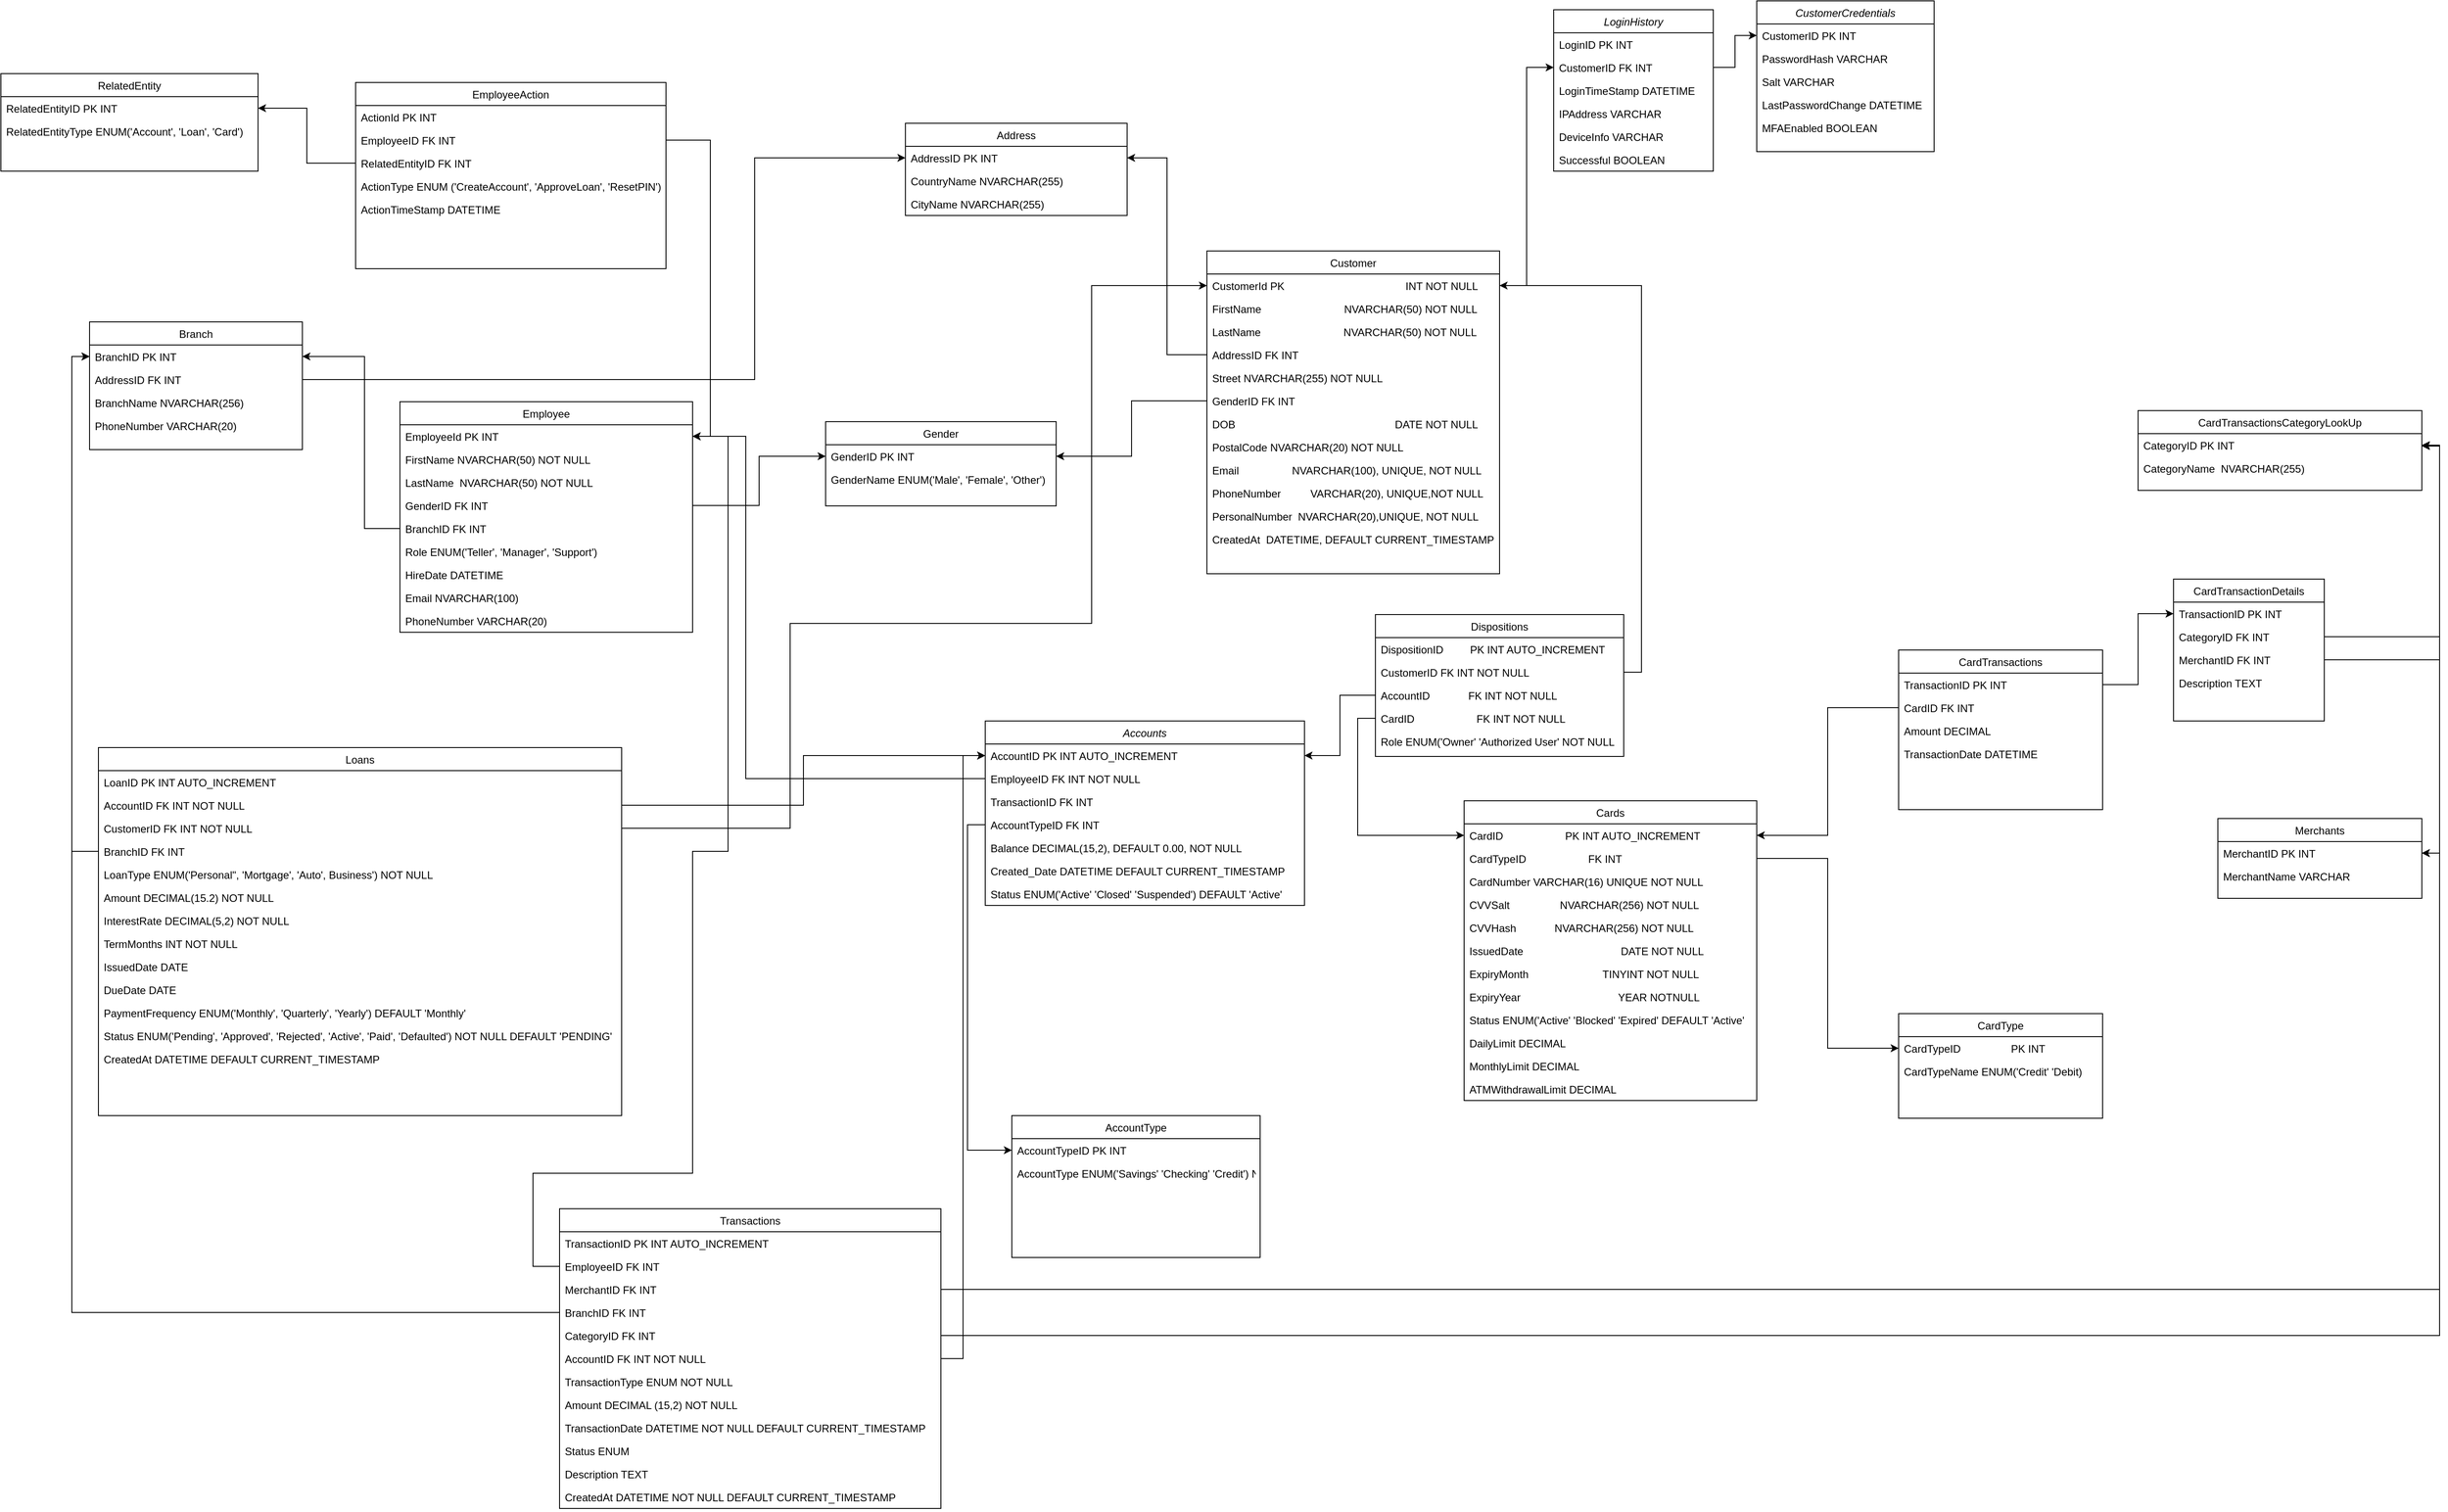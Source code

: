 <mxfile version="26.2.12">
  <diagram id="C5RBs43oDa-KdzZeNtuy" name="Page-1">
    <mxGraphModel dx="3260" dy="2467" grid="1" gridSize="10" guides="1" tooltips="1" connect="1" arrows="1" fold="1" page="1" pageScale="1" pageWidth="827" pageHeight="1169" math="0" shadow="0">
      <root>
        <mxCell id="WIyWlLk6GJQsqaUBKTNV-0" />
        <mxCell id="WIyWlLk6GJQsqaUBKTNV-1" parent="WIyWlLk6GJQsqaUBKTNV-0" />
        <mxCell id="zkfFHV4jXpPFQw0GAbJ--0" value="Accounts" style="swimlane;fontStyle=2;align=center;verticalAlign=top;childLayout=stackLayout;horizontal=1;startSize=26;horizontalStack=0;resizeParent=1;resizeLast=0;collapsible=1;marginBottom=0;rounded=0;shadow=0;strokeWidth=1;" parent="WIyWlLk6GJQsqaUBKTNV-1" vertex="1">
          <mxGeometry x="510" y="90" width="360" height="208" as="geometry">
            <mxRectangle x="230" y="140" width="160" height="26" as="alternateBounds" />
          </mxGeometry>
        </mxCell>
        <mxCell id="zkfFHV4jXpPFQw0GAbJ--1" value="AccountID PK INT AUTO_INCREMENT" style="text;align=left;verticalAlign=top;spacingLeft=4;spacingRight=4;overflow=hidden;rotatable=0;points=[[0,0.5],[1,0.5]];portConstraint=eastwest;" parent="zkfFHV4jXpPFQw0GAbJ--0" vertex="1">
          <mxGeometry y="26" width="360" height="26" as="geometry" />
        </mxCell>
        <mxCell id="zUe7-KobAD5PYVnkhLRR-18" value="EmployeeID FK INT NOT NULL" style="text;align=left;verticalAlign=top;spacingLeft=4;spacingRight=4;overflow=hidden;rotatable=0;points=[[0,0.5],[1,0.5]];portConstraint=eastwest;rounded=0;shadow=0;html=0;" vertex="1" parent="zkfFHV4jXpPFQw0GAbJ--0">
          <mxGeometry y="52" width="360" height="26" as="geometry" />
        </mxCell>
        <mxCell id="zUe7-KobAD5PYVnkhLRR-72" value="TransactionID FK INT" style="text;align=left;verticalAlign=top;spacingLeft=4;spacingRight=4;overflow=hidden;rotatable=0;points=[[0,0.5],[1,0.5]];portConstraint=eastwest;rounded=0;shadow=0;html=0;" vertex="1" parent="zkfFHV4jXpPFQw0GAbJ--0">
          <mxGeometry y="78" width="360" height="26" as="geometry" />
        </mxCell>
        <mxCell id="zkfFHV4jXpPFQw0GAbJ--3" value="AccountTypeID FK INT" style="text;align=left;verticalAlign=top;spacingLeft=4;spacingRight=4;overflow=hidden;rotatable=0;points=[[0,0.5],[1,0.5]];portConstraint=eastwest;rounded=0;shadow=0;html=0;" parent="zkfFHV4jXpPFQw0GAbJ--0" vertex="1">
          <mxGeometry y="104" width="360" height="26" as="geometry" />
        </mxCell>
        <mxCell id="L20FEdoM2WHnFdgIkrMi-24" value="Balance DECIMAL(15,2), DEFAULT 0.00, NOT NULL" style="text;align=left;verticalAlign=top;spacingLeft=4;spacingRight=4;overflow=hidden;rotatable=0;points=[[0,0.5],[1,0.5]];portConstraint=eastwest;rounded=0;shadow=0;html=0;" parent="zkfFHV4jXpPFQw0GAbJ--0" vertex="1">
          <mxGeometry y="130" width="360" height="26" as="geometry" />
        </mxCell>
        <mxCell id="L20FEdoM2WHnFdgIkrMi-25" value="Created_Date DATETIME DEFAULT CURRENT_TIMESTAMP" style="text;align=left;verticalAlign=top;spacingLeft=4;spacingRight=4;overflow=hidden;rotatable=0;points=[[0,0.5],[1,0.5]];portConstraint=eastwest;rounded=0;shadow=0;html=0;" parent="zkfFHV4jXpPFQw0GAbJ--0" vertex="1">
          <mxGeometry y="156" width="360" height="26" as="geometry" />
        </mxCell>
        <mxCell id="L20FEdoM2WHnFdgIkrMi-26" value="Status ENUM(&#39;Active&#39; &#39;Closed&#39; &#39;Suspended&#39;) DEFAULT &#39;Active&#39;" style="text;align=left;verticalAlign=top;spacingLeft=4;spacingRight=4;overflow=hidden;rotatable=0;points=[[0,0.5],[1,0.5]];portConstraint=eastwest;rounded=0;shadow=0;html=0;" parent="zkfFHV4jXpPFQw0GAbJ--0" vertex="1">
          <mxGeometry y="182" width="360" height="26" as="geometry" />
        </mxCell>
        <mxCell id="zkfFHV4jXpPFQw0GAbJ--6" value="Customer" style="swimlane;fontStyle=0;align=center;verticalAlign=top;childLayout=stackLayout;horizontal=1;startSize=26;horizontalStack=0;resizeParent=1;resizeLast=0;collapsible=1;marginBottom=0;rounded=0;shadow=0;strokeWidth=1;" parent="WIyWlLk6GJQsqaUBKTNV-1" vertex="1">
          <mxGeometry x="760" y="-440" width="330" height="364" as="geometry">
            <mxRectangle x="130" y="380" width="160" height="26" as="alternateBounds" />
          </mxGeometry>
        </mxCell>
        <mxCell id="zkfFHV4jXpPFQw0GAbJ--11" value="CustomerId PK                                         INT NOT NULL" style="text;align=left;verticalAlign=top;spacingLeft=4;spacingRight=4;overflow=hidden;rotatable=0;points=[[0,0.5],[1,0.5]];portConstraint=eastwest;" parent="zkfFHV4jXpPFQw0GAbJ--6" vertex="1">
          <mxGeometry y="26" width="330" height="26" as="geometry" />
        </mxCell>
        <mxCell id="L20FEdoM2WHnFdgIkrMi-0" value="FirstName                            NVARCHAR(50) NOT NULL" style="text;align=left;verticalAlign=top;spacingLeft=4;spacingRight=4;overflow=hidden;rotatable=0;points=[[0,0.5],[1,0.5]];portConstraint=eastwest;" parent="zkfFHV4jXpPFQw0GAbJ--6" vertex="1">
          <mxGeometry y="52" width="330" height="26" as="geometry" />
        </mxCell>
        <mxCell id="L20FEdoM2WHnFdgIkrMi-1" value="LastName                            NVARCHAR(50) NOT NULL" style="text;align=left;verticalAlign=top;spacingLeft=4;spacingRight=4;overflow=hidden;rotatable=0;points=[[0,0.5],[1,0.5]];portConstraint=eastwest;" parent="zkfFHV4jXpPFQw0GAbJ--6" vertex="1">
          <mxGeometry y="78" width="330" height="26" as="geometry" />
        </mxCell>
        <mxCell id="L20FEdoM2WHnFdgIkrMi-3" value="AddressID FK INT" style="text;align=left;verticalAlign=top;spacingLeft=4;spacingRight=4;overflow=hidden;rotatable=0;points=[[0,0.5],[1,0.5]];portConstraint=eastwest;" parent="zkfFHV4jXpPFQw0GAbJ--6" vertex="1">
          <mxGeometry y="104" width="330" height="26" as="geometry" />
        </mxCell>
        <mxCell id="zUe7-KobAD5PYVnkhLRR-51" value="Street NVARCHAR(255) NOT NULL" style="text;align=left;verticalAlign=top;spacingLeft=4;spacingRight=4;overflow=hidden;rotatable=0;points=[[0,0.5],[1,0.5]];portConstraint=eastwest;" vertex="1" parent="zkfFHV4jXpPFQw0GAbJ--6">
          <mxGeometry y="130" width="330" height="26" as="geometry" />
        </mxCell>
        <mxCell id="L20FEdoM2WHnFdgIkrMi-2" value="GenderID FK INT" style="text;align=left;verticalAlign=top;spacingLeft=4;spacingRight=4;overflow=hidden;rotatable=0;points=[[0,0.5],[1,0.5]];portConstraint=eastwest;" parent="zkfFHV4jXpPFQw0GAbJ--6" vertex="1">
          <mxGeometry y="156" width="330" height="26" as="geometry" />
        </mxCell>
        <mxCell id="L20FEdoM2WHnFdgIkrMi-10" value="DOB                                                      DATE NOT NULL" style="text;align=left;verticalAlign=top;spacingLeft=4;spacingRight=4;overflow=hidden;rotatable=0;points=[[0,0.5],[1,0.5]];portConstraint=eastwest;" parent="zkfFHV4jXpPFQw0GAbJ--6" vertex="1">
          <mxGeometry y="182" width="330" height="26" as="geometry" />
        </mxCell>
        <mxCell id="zUe7-KobAD5PYVnkhLRR-52" value="PostalCode NVARCHAR(20) NOT NULL" style="text;align=left;verticalAlign=top;spacingLeft=4;spacingRight=4;overflow=hidden;rotatable=0;points=[[0,0.5],[1,0.5]];portConstraint=eastwest;" vertex="1" parent="zkfFHV4jXpPFQw0GAbJ--6">
          <mxGeometry y="208" width="330" height="26" as="geometry" />
        </mxCell>
        <mxCell id="L20FEdoM2WHnFdgIkrMi-12" value="Email                  NVARCHAR(100), UNIQUE, NOT NULL" style="text;align=left;verticalAlign=top;spacingLeft=4;spacingRight=4;overflow=hidden;rotatable=0;points=[[0,0.5],[1,0.5]];portConstraint=eastwest;" parent="zkfFHV4jXpPFQw0GAbJ--6" vertex="1">
          <mxGeometry y="234" width="330" height="26" as="geometry" />
        </mxCell>
        <mxCell id="L20FEdoM2WHnFdgIkrMi-13" value="PhoneNumber          VARCHAR(20), UNIQUE,NOT NULL" style="text;align=left;verticalAlign=top;spacingLeft=4;spacingRight=4;overflow=hidden;rotatable=0;points=[[0,0.5],[1,0.5]];portConstraint=eastwest;" parent="zkfFHV4jXpPFQw0GAbJ--6" vertex="1">
          <mxGeometry y="260" width="330" height="26" as="geometry" />
        </mxCell>
        <mxCell id="L20FEdoM2WHnFdgIkrMi-11" value="PersonalNumber  NVARCHAR(20),UNIQUE, NOT NULL" style="text;align=left;verticalAlign=top;spacingLeft=4;spacingRight=4;overflow=hidden;rotatable=0;points=[[0,0.5],[1,0.5]];portConstraint=eastwest;" parent="zkfFHV4jXpPFQw0GAbJ--6" vertex="1">
          <mxGeometry y="286" width="330" height="26" as="geometry" />
        </mxCell>
        <mxCell id="L20FEdoM2WHnFdgIkrMi-14" value="CreatedAt  DATETIME, DEFAULT CURRENT_TIMESTAMP" style="text;align=left;verticalAlign=top;spacingLeft=4;spacingRight=4;overflow=hidden;rotatable=0;points=[[0,0.5],[1,0.5]];portConstraint=eastwest;" parent="zkfFHV4jXpPFQw0GAbJ--6" vertex="1">
          <mxGeometry y="312" width="330" height="26" as="geometry" />
        </mxCell>
        <mxCell id="zkfFHV4jXpPFQw0GAbJ--17" value="Cards" style="swimlane;fontStyle=0;align=center;verticalAlign=top;childLayout=stackLayout;horizontal=1;startSize=26;horizontalStack=0;resizeParent=1;resizeLast=0;collapsible=1;marginBottom=0;rounded=0;shadow=0;strokeWidth=1;" parent="WIyWlLk6GJQsqaUBKTNV-1" vertex="1">
          <mxGeometry x="1050" y="180" width="330" height="338" as="geometry">
            <mxRectangle x="550" y="140" width="160" height="26" as="alternateBounds" />
          </mxGeometry>
        </mxCell>
        <mxCell id="zkfFHV4jXpPFQw0GAbJ--25" value="CardID                     PK INT AUTO_INCREMENT" style="text;align=left;verticalAlign=top;spacingLeft=4;spacingRight=4;overflow=hidden;rotatable=0;points=[[0,0.5],[1,0.5]];portConstraint=eastwest;" parent="zkfFHV4jXpPFQw0GAbJ--17" vertex="1">
          <mxGeometry y="26" width="330" height="26" as="geometry" />
        </mxCell>
        <mxCell id="L20FEdoM2WHnFdgIkrMi-32" value="CardTypeID                     FK INT" style="text;align=left;verticalAlign=top;spacingLeft=4;spacingRight=4;overflow=hidden;rotatable=0;points=[[0,0.5],[1,0.5]];portConstraint=eastwest;" parent="zkfFHV4jXpPFQw0GAbJ--17" vertex="1">
          <mxGeometry y="52" width="330" height="26" as="geometry" />
        </mxCell>
        <mxCell id="L20FEdoM2WHnFdgIkrMi-33" value="CardNumber VARCHAR(16) UNIQUE NOT NULL" style="text;align=left;verticalAlign=top;spacingLeft=4;spacingRight=4;overflow=hidden;rotatable=0;points=[[0,0.5],[1,0.5]];portConstraint=eastwest;" parent="zkfFHV4jXpPFQw0GAbJ--17" vertex="1">
          <mxGeometry y="78" width="330" height="26" as="geometry" />
        </mxCell>
        <mxCell id="L20FEdoM2WHnFdgIkrMi-35" value="CVVSalt                 NVARCHAR(256) NOT NULL" style="text;align=left;verticalAlign=top;spacingLeft=4;spacingRight=4;overflow=hidden;rotatable=0;points=[[0,0.5],[1,0.5]];portConstraint=eastwest;" parent="zkfFHV4jXpPFQw0GAbJ--17" vertex="1">
          <mxGeometry y="104" width="330" height="26" as="geometry" />
        </mxCell>
        <mxCell id="L20FEdoM2WHnFdgIkrMi-47" value="CVVHash             NVARCHAR(256) NOT NULL" style="text;align=left;verticalAlign=top;spacingLeft=4;spacingRight=4;overflow=hidden;rotatable=0;points=[[0,0.5],[1,0.5]];portConstraint=eastwest;" parent="zkfFHV4jXpPFQw0GAbJ--17" vertex="1">
          <mxGeometry y="130" width="330" height="26" as="geometry" />
        </mxCell>
        <mxCell id="L20FEdoM2WHnFdgIkrMi-48" value="IssuedDate                                 DATE NOT NULL" style="text;align=left;verticalAlign=top;spacingLeft=4;spacingRight=4;overflow=hidden;rotatable=0;points=[[0,0.5],[1,0.5]];portConstraint=eastwest;" parent="zkfFHV4jXpPFQw0GAbJ--17" vertex="1">
          <mxGeometry y="156" width="330" height="26" as="geometry" />
        </mxCell>
        <mxCell id="L20FEdoM2WHnFdgIkrMi-49" value="ExpiryMonth                         TINYINT NOT NULL" style="text;align=left;verticalAlign=top;spacingLeft=4;spacingRight=4;overflow=hidden;rotatable=0;points=[[0,0.5],[1,0.5]];portConstraint=eastwest;" parent="zkfFHV4jXpPFQw0GAbJ--17" vertex="1">
          <mxGeometry y="182" width="330" height="26" as="geometry" />
        </mxCell>
        <mxCell id="L20FEdoM2WHnFdgIkrMi-50" value="ExpiryYear                                 YEAR NOTNULL" style="text;align=left;verticalAlign=top;spacingLeft=4;spacingRight=4;overflow=hidden;rotatable=0;points=[[0,0.5],[1,0.5]];portConstraint=eastwest;" parent="zkfFHV4jXpPFQw0GAbJ--17" vertex="1">
          <mxGeometry y="208" width="330" height="26" as="geometry" />
        </mxCell>
        <mxCell id="L20FEdoM2WHnFdgIkrMi-51" value="Status ENUM(&#39;Active&#39; &#39;Blocked&#39; &#39;Expired&#39; DEFAULT &#39;Active&#39;" style="text;align=left;verticalAlign=top;spacingLeft=4;spacingRight=4;overflow=hidden;rotatable=0;points=[[0,0.5],[1,0.5]];portConstraint=eastwest;" parent="zkfFHV4jXpPFQw0GAbJ--17" vertex="1">
          <mxGeometry y="234" width="330" height="26" as="geometry" />
        </mxCell>
        <mxCell id="zUe7-KobAD5PYVnkhLRR-59" value="DailyLimit DECIMAL" style="text;align=left;verticalAlign=top;spacingLeft=4;spacingRight=4;overflow=hidden;rotatable=0;points=[[0,0.5],[1,0.5]];portConstraint=eastwest;" vertex="1" parent="zkfFHV4jXpPFQw0GAbJ--17">
          <mxGeometry y="260" width="330" height="26" as="geometry" />
        </mxCell>
        <mxCell id="zUe7-KobAD5PYVnkhLRR-60" value="MonthlyLimit DECIMAL" style="text;align=left;verticalAlign=top;spacingLeft=4;spacingRight=4;overflow=hidden;rotatable=0;points=[[0,0.5],[1,0.5]];portConstraint=eastwest;" vertex="1" parent="zkfFHV4jXpPFQw0GAbJ--17">
          <mxGeometry y="286" width="330" height="26" as="geometry" />
        </mxCell>
        <mxCell id="zUe7-KobAD5PYVnkhLRR-61" value="ATMWithdrawalLimit DECIMAL" style="text;align=left;verticalAlign=top;spacingLeft=4;spacingRight=4;overflow=hidden;rotatable=0;points=[[0,0.5],[1,0.5]];portConstraint=eastwest;" vertex="1" parent="zkfFHV4jXpPFQw0GAbJ--17">
          <mxGeometry y="312" width="330" height="26" as="geometry" />
        </mxCell>
        <mxCell id="mlE2L32ze8zpau-qUBDH-6" value="CardType" style="swimlane;fontStyle=0;align=center;verticalAlign=top;childLayout=stackLayout;horizontal=1;startSize=26;horizontalStack=0;resizeParent=1;resizeLast=0;collapsible=1;marginBottom=0;rounded=0;shadow=0;strokeWidth=1;" parent="WIyWlLk6GJQsqaUBKTNV-1" vertex="1">
          <mxGeometry x="1540" y="420" width="230" height="118" as="geometry">
            <mxRectangle x="550" y="140" width="160" height="26" as="alternateBounds" />
          </mxGeometry>
        </mxCell>
        <mxCell id="L20FEdoM2WHnFdgIkrMi-45" value="CardTypeID                 PK INT" style="text;align=left;verticalAlign=top;spacingLeft=4;spacingRight=4;overflow=hidden;rotatable=0;points=[[0,0.5],[1,0.5]];portConstraint=eastwest;" parent="mlE2L32ze8zpau-qUBDH-6" vertex="1">
          <mxGeometry y="26" width="230" height="26" as="geometry" />
        </mxCell>
        <mxCell id="L20FEdoM2WHnFdgIkrMi-46" value="CardTypeName ENUM(&#39;Credit&#39; &#39;Debit)" style="text;align=left;verticalAlign=top;spacingLeft=4;spacingRight=4;overflow=hidden;rotatable=0;points=[[0,0.5],[1,0.5]];portConstraint=eastwest;" parent="mlE2L32ze8zpau-qUBDH-6" vertex="1">
          <mxGeometry y="52" width="230" height="26" as="geometry" />
        </mxCell>
        <mxCell id="mlE2L32ze8zpau-qUBDH-21" value="Loans" style="swimlane;fontStyle=0;align=center;verticalAlign=top;childLayout=stackLayout;horizontal=1;startSize=26;horizontalStack=0;resizeParent=1;resizeLast=0;collapsible=1;marginBottom=0;rounded=0;shadow=0;strokeWidth=1;" parent="WIyWlLk6GJQsqaUBKTNV-1" vertex="1">
          <mxGeometry x="-490" y="120" width="590" height="415" as="geometry">
            <mxRectangle x="130" y="380" width="160" height="26" as="alternateBounds" />
          </mxGeometry>
        </mxCell>
        <mxCell id="mlE2L32ze8zpau-qUBDH-22" value="LoanID PK INT AUTO_INCREMENT" style="text;align=left;verticalAlign=top;spacingLeft=4;spacingRight=4;overflow=hidden;rotatable=0;points=[[0,0.5],[1,0.5]];portConstraint=eastwest;" parent="mlE2L32ze8zpau-qUBDH-21" vertex="1">
          <mxGeometry y="26" width="590" height="26" as="geometry" />
        </mxCell>
        <mxCell id="mlE2L32ze8zpau-qUBDH-23" value="AccountID FK INT NOT NULL" style="text;align=left;verticalAlign=top;spacingLeft=4;spacingRight=4;overflow=hidden;rotatable=0;points=[[0,0.5],[1,0.5]];portConstraint=eastwest;rounded=0;shadow=0;html=0;" parent="mlE2L32ze8zpau-qUBDH-21" vertex="1">
          <mxGeometry y="52" width="590" height="26" as="geometry" />
        </mxCell>
        <mxCell id="mlE2L32ze8zpau-qUBDH-26" value="CustomerID FK INT NOT NULL" style="text;align=left;verticalAlign=top;spacingLeft=4;spacingRight=4;overflow=hidden;rotatable=0;points=[[0,0.5],[1,0.5]];portConstraint=eastwest;" parent="mlE2L32ze8zpau-qUBDH-21" vertex="1">
          <mxGeometry y="78" width="590" height="26" as="geometry" />
        </mxCell>
        <mxCell id="zUe7-KobAD5PYVnkhLRR-36" value="BranchID FK INT" style="text;align=left;verticalAlign=top;spacingLeft=4;spacingRight=4;overflow=hidden;rotatable=0;points=[[0,0.5],[1,0.5]];portConstraint=eastwest;" vertex="1" parent="mlE2L32ze8zpau-qUBDH-21">
          <mxGeometry y="104" width="590" height="26" as="geometry" />
        </mxCell>
        <mxCell id="zUe7-KobAD5PYVnkhLRR-27" value="LoanType ENUM(&#39;Personal&quot;, &#39;Mortgage&#39;, &#39;Auto&#39;, Business&#39;) NOT NULL" style="text;align=left;verticalAlign=top;spacingLeft=4;spacingRight=4;overflow=hidden;rotatable=0;points=[[0,0.5],[1,0.5]];portConstraint=eastwest;" vertex="1" parent="mlE2L32ze8zpau-qUBDH-21">
          <mxGeometry y="130" width="590" height="26" as="geometry" />
        </mxCell>
        <mxCell id="zUe7-KobAD5PYVnkhLRR-28" value="Amount DECIMAL(15.2) NOT NULL" style="text;align=left;verticalAlign=top;spacingLeft=4;spacingRight=4;overflow=hidden;rotatable=0;points=[[0,0.5],[1,0.5]];portConstraint=eastwest;" vertex="1" parent="mlE2L32ze8zpau-qUBDH-21">
          <mxGeometry y="156" width="590" height="26" as="geometry" />
        </mxCell>
        <mxCell id="zUe7-KobAD5PYVnkhLRR-29" value="InterestRate DECIMAL(5,2) NOT NULL" style="text;align=left;verticalAlign=top;spacingLeft=4;spacingRight=4;overflow=hidden;rotatable=0;points=[[0,0.5],[1,0.5]];portConstraint=eastwest;" vertex="1" parent="mlE2L32ze8zpau-qUBDH-21">
          <mxGeometry y="182" width="590" height="26" as="geometry" />
        </mxCell>
        <mxCell id="zUe7-KobAD5PYVnkhLRR-30" value="TermMonths INT NOT NULL" style="text;align=left;verticalAlign=top;spacingLeft=4;spacingRight=4;overflow=hidden;rotatable=0;points=[[0,0.5],[1,0.5]];portConstraint=eastwest;" vertex="1" parent="mlE2L32ze8zpau-qUBDH-21">
          <mxGeometry y="208" width="590" height="26" as="geometry" />
        </mxCell>
        <mxCell id="zUe7-KobAD5PYVnkhLRR-31" value="IssuedDate DATE" style="text;align=left;verticalAlign=top;spacingLeft=4;spacingRight=4;overflow=hidden;rotatable=0;points=[[0,0.5],[1,0.5]];portConstraint=eastwest;" vertex="1" parent="mlE2L32ze8zpau-qUBDH-21">
          <mxGeometry y="234" width="590" height="26" as="geometry" />
        </mxCell>
        <mxCell id="zUe7-KobAD5PYVnkhLRR-32" value="DueDate DATE" style="text;align=left;verticalAlign=top;spacingLeft=4;spacingRight=4;overflow=hidden;rotatable=0;points=[[0,0.5],[1,0.5]];portConstraint=eastwest;" vertex="1" parent="mlE2L32ze8zpau-qUBDH-21">
          <mxGeometry y="260" width="590" height="26" as="geometry" />
        </mxCell>
        <mxCell id="zUe7-KobAD5PYVnkhLRR-33" value="PaymentFrequency ENUM(&#39;Monthly&#39;, &#39;Quarterly&#39;, &#39;Yearly&#39;) DEFAULT &#39;Monthly&#39;" style="text;align=left;verticalAlign=top;spacingLeft=4;spacingRight=4;overflow=hidden;rotatable=0;points=[[0,0.5],[1,0.5]];portConstraint=eastwest;" vertex="1" parent="mlE2L32ze8zpau-qUBDH-21">
          <mxGeometry y="286" width="590" height="26" as="geometry" />
        </mxCell>
        <mxCell id="zUe7-KobAD5PYVnkhLRR-34" value="Status ENUM(&#39;Pending&#39;, &#39;Approved&#39;, &#39;Rejected&#39;, &#39;Active&#39;, &#39;Paid&#39;, &#39;Defaulted&#39;) NOT NULL DEFAULT &#39;PENDING&#39;" style="text;align=left;verticalAlign=top;spacingLeft=4;spacingRight=4;overflow=hidden;rotatable=0;points=[[0,0.5],[1,0.5]];portConstraint=eastwest;" vertex="1" parent="mlE2L32ze8zpau-qUBDH-21">
          <mxGeometry y="312" width="590" height="26" as="geometry" />
        </mxCell>
        <mxCell id="zUe7-KobAD5PYVnkhLRR-37" value="CreatedAt DATETIME DEFAULT CURRENT_TIMESTAMP" style="text;align=left;verticalAlign=top;spacingLeft=4;spacingRight=4;overflow=hidden;rotatable=0;points=[[0,0.5],[1,0.5]];portConstraint=eastwest;" vertex="1" parent="mlE2L32ze8zpau-qUBDH-21">
          <mxGeometry y="338" width="590" height="26" as="geometry" />
        </mxCell>
        <mxCell id="L20FEdoM2WHnFdgIkrMi-4" value="Address" style="swimlane;fontStyle=0;align=center;verticalAlign=top;childLayout=stackLayout;horizontal=1;startSize=26;horizontalStack=0;resizeParent=1;resizeLast=0;collapsible=1;marginBottom=0;rounded=0;shadow=0;strokeWidth=1;" parent="WIyWlLk6GJQsqaUBKTNV-1" vertex="1">
          <mxGeometry x="420" y="-584" width="250" height="104" as="geometry">
            <mxRectangle x="340" y="380" width="170" height="26" as="alternateBounds" />
          </mxGeometry>
        </mxCell>
        <mxCell id="L20FEdoM2WHnFdgIkrMi-5" value="AddressID PK INT" style="text;align=left;verticalAlign=top;spacingLeft=4;spacingRight=4;overflow=hidden;rotatable=0;points=[[0,0.5],[1,0.5]];portConstraint=eastwest;" parent="L20FEdoM2WHnFdgIkrMi-4" vertex="1">
          <mxGeometry y="26" width="250" height="26" as="geometry" />
        </mxCell>
        <mxCell id="L20FEdoM2WHnFdgIkrMi-6" value="CountryName NVARCHAR(255)" style="text;align=left;verticalAlign=top;spacingLeft=4;spacingRight=4;overflow=hidden;rotatable=0;points=[[0,0.5],[1,0.5]];portConstraint=eastwest;" parent="L20FEdoM2WHnFdgIkrMi-4" vertex="1">
          <mxGeometry y="52" width="250" height="26" as="geometry" />
        </mxCell>
        <mxCell id="zUe7-KobAD5PYVnkhLRR-67" value="CityName NVARCHAR(255)" style="text;align=left;verticalAlign=top;spacingLeft=4;spacingRight=4;overflow=hidden;rotatable=0;points=[[0,0.5],[1,0.5]];portConstraint=eastwest;" vertex="1" parent="L20FEdoM2WHnFdgIkrMi-4">
          <mxGeometry y="78" width="250" height="26" as="geometry" />
        </mxCell>
        <mxCell id="L20FEdoM2WHnFdgIkrMi-52" value="Dispositions" style="swimlane;fontStyle=0;align=center;verticalAlign=top;childLayout=stackLayout;horizontal=1;startSize=26;horizontalStack=0;resizeParent=1;resizeLast=0;collapsible=1;marginBottom=0;rounded=0;shadow=0;strokeWidth=1;" parent="WIyWlLk6GJQsqaUBKTNV-1" vertex="1">
          <mxGeometry x="950" y="-30" width="280" height="160" as="geometry">
            <mxRectangle x="130" y="380" width="160" height="26" as="alternateBounds" />
          </mxGeometry>
        </mxCell>
        <mxCell id="L20FEdoM2WHnFdgIkrMi-53" value="DispositionID         PK INT AUTO_INCREMENT" style="text;align=left;verticalAlign=top;spacingLeft=4;spacingRight=4;overflow=hidden;rotatable=0;points=[[0,0.5],[1,0.5]];portConstraint=eastwest;" parent="L20FEdoM2WHnFdgIkrMi-52" vertex="1">
          <mxGeometry y="26" width="280" height="26" as="geometry" />
        </mxCell>
        <mxCell id="zUe7-KobAD5PYVnkhLRR-53" value="CustomerID FK INT NOT NULL" style="text;align=left;verticalAlign=top;spacingLeft=4;spacingRight=4;overflow=hidden;rotatable=0;points=[[0,0.5],[1,0.5]];portConstraint=eastwest;" vertex="1" parent="L20FEdoM2WHnFdgIkrMi-52">
          <mxGeometry y="52" width="280" height="26" as="geometry" />
        </mxCell>
        <mxCell id="L20FEdoM2WHnFdgIkrMi-57" value="AccountID             FK INT NOT NULL" style="text;align=left;verticalAlign=top;spacingLeft=4;spacingRight=4;overflow=hidden;rotatable=0;points=[[0,0.5],[1,0.5]];portConstraint=eastwest;" parent="L20FEdoM2WHnFdgIkrMi-52" vertex="1">
          <mxGeometry y="78" width="280" height="26" as="geometry" />
        </mxCell>
        <mxCell id="L20FEdoM2WHnFdgIkrMi-64" value="CardID                     FK INT NOT NULL" style="text;align=left;verticalAlign=top;spacingLeft=4;spacingRight=4;overflow=hidden;rotatable=0;points=[[0,0.5],[1,0.5]];portConstraint=eastwest;" parent="L20FEdoM2WHnFdgIkrMi-52" vertex="1">
          <mxGeometry y="104" width="280" height="26" as="geometry" />
        </mxCell>
        <mxCell id="L20FEdoM2WHnFdgIkrMi-65" value="Role ENUM(&#39;Owner&#39; &#39;Authorized User&#39; NOT NULL&#xa;" style="text;align=left;verticalAlign=top;spacingLeft=4;spacingRight=4;overflow=hidden;rotatable=0;points=[[0,0.5],[1,0.5]];portConstraint=eastwest;" parent="L20FEdoM2WHnFdgIkrMi-52" vertex="1">
          <mxGeometry y="130" width="280" height="26" as="geometry" />
        </mxCell>
        <mxCell id="zU0e9vb9kJjyDiXR6EPO-0" value="LoginHistory" style="swimlane;fontStyle=2;align=center;verticalAlign=top;childLayout=stackLayout;horizontal=1;startSize=26;horizontalStack=0;resizeParent=1;resizeLast=0;collapsible=1;marginBottom=0;rounded=0;shadow=0;strokeWidth=1;" parent="WIyWlLk6GJQsqaUBKTNV-1" vertex="1">
          <mxGeometry x="1151" y="-712" width="180" height="182" as="geometry">
            <mxRectangle x="230" y="140" width="160" height="26" as="alternateBounds" />
          </mxGeometry>
        </mxCell>
        <mxCell id="zU0e9vb9kJjyDiXR6EPO-1" value="LoginID PK INT" style="text;align=left;verticalAlign=top;spacingLeft=4;spacingRight=4;overflow=hidden;rotatable=0;points=[[0,0.5],[1,0.5]];portConstraint=eastwest;" parent="zU0e9vb9kJjyDiXR6EPO-0" vertex="1">
          <mxGeometry y="26" width="180" height="26" as="geometry" />
        </mxCell>
        <mxCell id="zU0e9vb9kJjyDiXR6EPO-2" value="CustomerID FK INT" style="text;align=left;verticalAlign=top;spacingLeft=4;spacingRight=4;overflow=hidden;rotatable=0;points=[[0,0.5],[1,0.5]];portConstraint=eastwest;rounded=0;shadow=0;html=0;" parent="zU0e9vb9kJjyDiXR6EPO-0" vertex="1">
          <mxGeometry y="52" width="180" height="26" as="geometry" />
        </mxCell>
        <mxCell id="zU0e9vb9kJjyDiXR6EPO-3" value="LoginTimeStamp DATETIME" style="text;align=left;verticalAlign=top;spacingLeft=4;spacingRight=4;overflow=hidden;rotatable=0;points=[[0,0.5],[1,0.5]];portConstraint=eastwest;rounded=0;shadow=0;html=0;" parent="zU0e9vb9kJjyDiXR6EPO-0" vertex="1">
          <mxGeometry y="78" width="180" height="26" as="geometry" />
        </mxCell>
        <mxCell id="zU0e9vb9kJjyDiXR6EPO-4" value="IPAddress VARCHAR" style="text;align=left;verticalAlign=top;spacingLeft=4;spacingRight=4;overflow=hidden;rotatable=0;points=[[0,0.5],[1,0.5]];portConstraint=eastwest;rounded=0;shadow=0;html=0;" parent="zU0e9vb9kJjyDiXR6EPO-0" vertex="1">
          <mxGeometry y="104" width="180" height="26" as="geometry" />
        </mxCell>
        <mxCell id="zU0e9vb9kJjyDiXR6EPO-5" value="DeviceInfo VARCHAR" style="text;align=left;verticalAlign=top;spacingLeft=4;spacingRight=4;overflow=hidden;rotatable=0;points=[[0,0.5],[1,0.5]];portConstraint=eastwest;rounded=0;shadow=0;html=0;" parent="zU0e9vb9kJjyDiXR6EPO-0" vertex="1">
          <mxGeometry y="130" width="180" height="26" as="geometry" />
        </mxCell>
        <mxCell id="zU0e9vb9kJjyDiXR6EPO-6" value="Successful BOOLEAN" style="text;align=left;verticalAlign=top;spacingLeft=4;spacingRight=4;overflow=hidden;rotatable=0;points=[[0,0.5],[1,0.5]];portConstraint=eastwest;rounded=0;shadow=0;html=0;" parent="zU0e9vb9kJjyDiXR6EPO-0" vertex="1">
          <mxGeometry y="156" width="180" height="26" as="geometry" />
        </mxCell>
        <mxCell id="zU0e9vb9kJjyDiXR6EPO-7" value="CustomerCredentials" style="swimlane;fontStyle=2;align=center;verticalAlign=top;childLayout=stackLayout;horizontal=1;startSize=26;horizontalStack=0;resizeParent=1;resizeLast=0;collapsible=1;marginBottom=0;rounded=0;shadow=0;strokeWidth=1;" parent="WIyWlLk6GJQsqaUBKTNV-1" vertex="1">
          <mxGeometry x="1380" y="-722" width="200" height="170" as="geometry">
            <mxRectangle x="230" y="140" width="160" height="26" as="alternateBounds" />
          </mxGeometry>
        </mxCell>
        <mxCell id="zU0e9vb9kJjyDiXR6EPO-8" value="CustomerID PK INT" style="text;align=left;verticalAlign=top;spacingLeft=4;spacingRight=4;overflow=hidden;rotatable=0;points=[[0,0.5],[1,0.5]];portConstraint=eastwest;" parent="zU0e9vb9kJjyDiXR6EPO-7" vertex="1">
          <mxGeometry y="26" width="200" height="26" as="geometry" />
        </mxCell>
        <mxCell id="zU0e9vb9kJjyDiXR6EPO-9" value="PasswordHash VARCHAR" style="text;align=left;verticalAlign=top;spacingLeft=4;spacingRight=4;overflow=hidden;rotatable=0;points=[[0,0.5],[1,0.5]];portConstraint=eastwest;rounded=0;shadow=0;html=0;" parent="zU0e9vb9kJjyDiXR6EPO-7" vertex="1">
          <mxGeometry y="52" width="200" height="26" as="geometry" />
        </mxCell>
        <mxCell id="zU0e9vb9kJjyDiXR6EPO-10" value="Salt VARCHAR" style="text;align=left;verticalAlign=top;spacingLeft=4;spacingRight=4;overflow=hidden;rotatable=0;points=[[0,0.5],[1,0.5]];portConstraint=eastwest;rounded=0;shadow=0;html=0;" parent="zU0e9vb9kJjyDiXR6EPO-7" vertex="1">
          <mxGeometry y="78" width="200" height="26" as="geometry" />
        </mxCell>
        <mxCell id="zU0e9vb9kJjyDiXR6EPO-11" value="LastPasswordChange DATETIME" style="text;align=left;verticalAlign=top;spacingLeft=4;spacingRight=4;overflow=hidden;rotatable=0;points=[[0,0.5],[1,0.5]];portConstraint=eastwest;rounded=0;shadow=0;html=0;" parent="zU0e9vb9kJjyDiXR6EPO-7" vertex="1">
          <mxGeometry y="104" width="200" height="26" as="geometry" />
        </mxCell>
        <mxCell id="zU0e9vb9kJjyDiXR6EPO-12" value="MFAEnabled BOOLEAN" style="text;align=left;verticalAlign=top;spacingLeft=4;spacingRight=4;overflow=hidden;rotatable=0;points=[[0,0.5],[1,0.5]];portConstraint=eastwest;rounded=0;shadow=0;html=0;" parent="zU0e9vb9kJjyDiXR6EPO-7" vertex="1">
          <mxGeometry y="130" width="200" height="26" as="geometry" />
        </mxCell>
        <mxCell id="zU0e9vb9kJjyDiXR6EPO-14" value="CardTransactionsCategoryLookUp" style="swimlane;fontStyle=0;align=center;verticalAlign=top;childLayout=stackLayout;horizontal=1;startSize=26;horizontalStack=0;resizeParent=1;resizeLast=0;collapsible=1;marginBottom=0;rounded=0;shadow=0;strokeWidth=1;" parent="WIyWlLk6GJQsqaUBKTNV-1" vertex="1">
          <mxGeometry x="1810" y="-260" width="320" height="90" as="geometry">
            <mxRectangle x="130" y="380" width="160" height="26" as="alternateBounds" />
          </mxGeometry>
        </mxCell>
        <mxCell id="zU0e9vb9kJjyDiXR6EPO-15" value="CategoryID PK INT" style="text;align=left;verticalAlign=top;spacingLeft=4;spacingRight=4;overflow=hidden;rotatable=0;points=[[0,0.5],[1,0.5]];portConstraint=eastwest;" parent="zU0e9vb9kJjyDiXR6EPO-14" vertex="1">
          <mxGeometry y="26" width="320" height="26" as="geometry" />
        </mxCell>
        <mxCell id="zU0e9vb9kJjyDiXR6EPO-16" value="CategoryName  NVARCHAR(255)" style="text;align=left;verticalAlign=top;spacingLeft=4;spacingRight=4;overflow=hidden;rotatable=0;points=[[0,0.5],[1,0.5]];portConstraint=eastwest;rounded=0;shadow=0;html=0;" parent="zU0e9vb9kJjyDiXR6EPO-14" vertex="1">
          <mxGeometry y="52" width="320" height="26" as="geometry" />
        </mxCell>
        <mxCell id="zU0e9vb9kJjyDiXR6EPO-20" value="CardTransactionDetails" style="swimlane;fontStyle=0;align=center;verticalAlign=top;childLayout=stackLayout;horizontal=1;startSize=26;horizontalStack=0;resizeParent=1;resizeLast=0;collapsible=1;marginBottom=0;rounded=0;shadow=0;strokeWidth=1;" parent="WIyWlLk6GJQsqaUBKTNV-1" vertex="1">
          <mxGeometry x="1850" y="-70" width="170" height="160" as="geometry">
            <mxRectangle x="130" y="380" width="160" height="26" as="alternateBounds" />
          </mxGeometry>
        </mxCell>
        <mxCell id="zU0e9vb9kJjyDiXR6EPO-21" value="TransactionID PK INT" style="text;align=left;verticalAlign=top;spacingLeft=4;spacingRight=4;overflow=hidden;rotatable=0;points=[[0,0.5],[1,0.5]];portConstraint=eastwest;" parent="zU0e9vb9kJjyDiXR6EPO-20" vertex="1">
          <mxGeometry y="26" width="170" height="26" as="geometry" />
        </mxCell>
        <mxCell id="zU0e9vb9kJjyDiXR6EPO-22" value="CategoryID FK INT" style="text;align=left;verticalAlign=top;spacingLeft=4;spacingRight=4;overflow=hidden;rotatable=0;points=[[0,0.5],[1,0.5]];portConstraint=eastwest;rounded=0;shadow=0;html=0;" parent="zU0e9vb9kJjyDiXR6EPO-20" vertex="1">
          <mxGeometry y="52" width="170" height="26" as="geometry" />
        </mxCell>
        <mxCell id="zU0e9vb9kJjyDiXR6EPO-23" value="MerchantID FK INT" style="text;align=left;verticalAlign=top;spacingLeft=4;spacingRight=4;overflow=hidden;rotatable=0;points=[[0,0.5],[1,0.5]];portConstraint=eastwest;rounded=0;shadow=0;html=0;" parent="zU0e9vb9kJjyDiXR6EPO-20" vertex="1">
          <mxGeometry y="78" width="170" height="26" as="geometry" />
        </mxCell>
        <mxCell id="zU0e9vb9kJjyDiXR6EPO-24" value="Description TEXT" style="text;align=left;verticalAlign=top;spacingLeft=4;spacingRight=4;overflow=hidden;rotatable=0;points=[[0,0.5],[1,0.5]];portConstraint=eastwest;rounded=0;shadow=0;html=0;" parent="zU0e9vb9kJjyDiXR6EPO-20" vertex="1">
          <mxGeometry y="104" width="170" height="26" as="geometry" />
        </mxCell>
        <mxCell id="zU0e9vb9kJjyDiXR6EPO-31" value="CardTransactions" style="swimlane;fontStyle=0;align=center;verticalAlign=top;childLayout=stackLayout;horizontal=1;startSize=26;horizontalStack=0;resizeParent=1;resizeLast=0;collapsible=1;marginBottom=0;rounded=0;shadow=0;strokeWidth=1;" parent="WIyWlLk6GJQsqaUBKTNV-1" vertex="1">
          <mxGeometry x="1540" y="10" width="230" height="180" as="geometry">
            <mxRectangle x="550" y="140" width="160" height="26" as="alternateBounds" />
          </mxGeometry>
        </mxCell>
        <mxCell id="zU0e9vb9kJjyDiXR6EPO-32" value="TransactionID PK INT" style="text;align=left;verticalAlign=top;spacingLeft=4;spacingRight=4;overflow=hidden;rotatable=0;points=[[0,0.5],[1,0.5]];portConstraint=eastwest;" parent="zU0e9vb9kJjyDiXR6EPO-31" vertex="1">
          <mxGeometry y="26" width="230" height="26" as="geometry" />
        </mxCell>
        <mxCell id="zU0e9vb9kJjyDiXR6EPO-33" value="CardID FK INT" style="text;align=left;verticalAlign=top;spacingLeft=4;spacingRight=4;overflow=hidden;rotatable=0;points=[[0,0.5],[1,0.5]];portConstraint=eastwest;" parent="zU0e9vb9kJjyDiXR6EPO-31" vertex="1">
          <mxGeometry y="52" width="230" height="26" as="geometry" />
        </mxCell>
        <mxCell id="zU0e9vb9kJjyDiXR6EPO-34" value="Amount DECIMAL" style="text;align=left;verticalAlign=top;spacingLeft=4;spacingRight=4;overflow=hidden;rotatable=0;points=[[0,0.5],[1,0.5]];portConstraint=eastwest;" parent="zU0e9vb9kJjyDiXR6EPO-31" vertex="1">
          <mxGeometry y="78" width="230" height="26" as="geometry" />
        </mxCell>
        <mxCell id="zU0e9vb9kJjyDiXR6EPO-35" value="TransactionDate DATETIME" style="text;align=left;verticalAlign=top;spacingLeft=4;spacingRight=4;overflow=hidden;rotatable=0;points=[[0,0.5],[1,0.5]];portConstraint=eastwest;" parent="zU0e9vb9kJjyDiXR6EPO-31" vertex="1">
          <mxGeometry y="104" width="230" height="26" as="geometry" />
        </mxCell>
        <mxCell id="zU0e9vb9kJjyDiXR6EPO-37" value="Merchants" style="swimlane;fontStyle=0;align=center;verticalAlign=top;childLayout=stackLayout;horizontal=1;startSize=26;horizontalStack=0;resizeParent=1;resizeLast=0;collapsible=1;marginBottom=0;rounded=0;shadow=0;strokeWidth=1;" parent="WIyWlLk6GJQsqaUBKTNV-1" vertex="1">
          <mxGeometry x="1900" y="200" width="230" height="90" as="geometry">
            <mxRectangle x="550" y="140" width="160" height="26" as="alternateBounds" />
          </mxGeometry>
        </mxCell>
        <mxCell id="zU0e9vb9kJjyDiXR6EPO-38" value="MerchantID PK INT" style="text;align=left;verticalAlign=top;spacingLeft=4;spacingRight=4;overflow=hidden;rotatable=0;points=[[0,0.5],[1,0.5]];portConstraint=eastwest;" parent="zU0e9vb9kJjyDiXR6EPO-37" vertex="1">
          <mxGeometry y="26" width="230" height="26" as="geometry" />
        </mxCell>
        <mxCell id="zU0e9vb9kJjyDiXR6EPO-39" value="MerchantName VARCHAR" style="text;align=left;verticalAlign=top;spacingLeft=4;spacingRight=4;overflow=hidden;rotatable=0;points=[[0,0.5],[1,0.5]];portConstraint=eastwest;" parent="zU0e9vb9kJjyDiXR6EPO-37" vertex="1">
          <mxGeometry y="52" width="230" height="26" as="geometry" />
        </mxCell>
        <mxCell id="zU0e9vb9kJjyDiXR6EPO-42" value="Employee" style="swimlane;fontStyle=0;align=center;verticalAlign=top;childLayout=stackLayout;horizontal=1;startSize=26;horizontalStack=0;resizeParent=1;resizeLast=0;collapsible=1;marginBottom=0;rounded=0;shadow=0;strokeWidth=1;" parent="WIyWlLk6GJQsqaUBKTNV-1" vertex="1">
          <mxGeometry x="-150" y="-270" width="330" height="260" as="geometry">
            <mxRectangle x="130" y="380" width="160" height="26" as="alternateBounds" />
          </mxGeometry>
        </mxCell>
        <mxCell id="zU0e9vb9kJjyDiXR6EPO-43" value="EmployeeId PK INT" style="text;align=left;verticalAlign=top;spacingLeft=4;spacingRight=4;overflow=hidden;rotatable=0;points=[[0,0.5],[1,0.5]];portConstraint=eastwest;" parent="zU0e9vb9kJjyDiXR6EPO-42" vertex="1">
          <mxGeometry y="26" width="330" height="26" as="geometry" />
        </mxCell>
        <mxCell id="zU0e9vb9kJjyDiXR6EPO-44" value="FirstName NVARCHAR(50) NOT NULL" style="text;align=left;verticalAlign=top;spacingLeft=4;spacingRight=4;overflow=hidden;rotatable=0;points=[[0,0.5],[1,0.5]];portConstraint=eastwest;" parent="zU0e9vb9kJjyDiXR6EPO-42" vertex="1">
          <mxGeometry y="52" width="330" height="26" as="geometry" />
        </mxCell>
        <mxCell id="zU0e9vb9kJjyDiXR6EPO-45" value="LastName  NVARCHAR(50) NOT NULL" style="text;align=left;verticalAlign=top;spacingLeft=4;spacingRight=4;overflow=hidden;rotatable=0;points=[[0,0.5],[1,0.5]];portConstraint=eastwest;" parent="zU0e9vb9kJjyDiXR6EPO-42" vertex="1">
          <mxGeometry y="78" width="330" height="26" as="geometry" />
        </mxCell>
        <mxCell id="zU0e9vb9kJjyDiXR6EPO-46" value="GenderID FK INT" style="text;align=left;verticalAlign=top;spacingLeft=4;spacingRight=4;overflow=hidden;rotatable=0;points=[[0,0.5],[1,0.5]];portConstraint=eastwest;" parent="zU0e9vb9kJjyDiXR6EPO-42" vertex="1">
          <mxGeometry y="104" width="330" height="26" as="geometry" />
        </mxCell>
        <mxCell id="zU0e9vb9kJjyDiXR6EPO-48" value="BranchID FK INT" style="text;align=left;verticalAlign=top;spacingLeft=4;spacingRight=4;overflow=hidden;rotatable=0;points=[[0,0.5],[1,0.5]];portConstraint=eastwest;" parent="zU0e9vb9kJjyDiXR6EPO-42" vertex="1">
          <mxGeometry y="130" width="330" height="26" as="geometry" />
        </mxCell>
        <mxCell id="zU0e9vb9kJjyDiXR6EPO-47" value="Role ENUM(&#39;Teller&#39;, &#39;Manager&#39;, &#39;Support&#39;)" style="text;align=left;verticalAlign=top;spacingLeft=4;spacingRight=4;overflow=hidden;rotatable=0;points=[[0,0.5],[1,0.5]];portConstraint=eastwest;" parent="zU0e9vb9kJjyDiXR6EPO-42" vertex="1">
          <mxGeometry y="156" width="330" height="26" as="geometry" />
        </mxCell>
        <mxCell id="zU0e9vb9kJjyDiXR6EPO-49" value="HireDate DATETIME" style="text;align=left;verticalAlign=top;spacingLeft=4;spacingRight=4;overflow=hidden;rotatable=0;points=[[0,0.5],[1,0.5]];portConstraint=eastwest;" parent="zU0e9vb9kJjyDiXR6EPO-42" vertex="1">
          <mxGeometry y="182" width="330" height="26" as="geometry" />
        </mxCell>
        <mxCell id="zU0e9vb9kJjyDiXR6EPO-62" value="Email NVARCHAR(100)" style="text;align=left;verticalAlign=top;spacingLeft=4;spacingRight=4;overflow=hidden;rotatable=0;points=[[0,0.5],[1,0.5]];portConstraint=eastwest;" parent="zU0e9vb9kJjyDiXR6EPO-42" vertex="1">
          <mxGeometry y="208" width="330" height="26" as="geometry" />
        </mxCell>
        <mxCell id="zU0e9vb9kJjyDiXR6EPO-63" value="PhoneNumber VARCHAR(20)" style="text;align=left;verticalAlign=top;spacingLeft=4;spacingRight=4;overflow=hidden;rotatable=0;points=[[0,0.5],[1,0.5]];portConstraint=eastwest;" parent="zU0e9vb9kJjyDiXR6EPO-42" vertex="1">
          <mxGeometry y="234" width="330" height="26" as="geometry" />
        </mxCell>
        <mxCell id="zU0e9vb9kJjyDiXR6EPO-53" value="Gender" style="swimlane;fontStyle=0;align=center;verticalAlign=top;childLayout=stackLayout;horizontal=1;startSize=26;horizontalStack=0;resizeParent=1;resizeLast=0;collapsible=1;marginBottom=0;rounded=0;shadow=0;strokeWidth=1;" parent="WIyWlLk6GJQsqaUBKTNV-1" vertex="1">
          <mxGeometry x="330" y="-247.5" width="260" height="95" as="geometry">
            <mxRectangle x="340" y="380" width="170" height="26" as="alternateBounds" />
          </mxGeometry>
        </mxCell>
        <mxCell id="zU0e9vb9kJjyDiXR6EPO-54" value="GenderID PK INT" style="text;align=left;verticalAlign=top;spacingLeft=4;spacingRight=4;overflow=hidden;rotatable=0;points=[[0,0.5],[1,0.5]];portConstraint=eastwest;" parent="zU0e9vb9kJjyDiXR6EPO-53" vertex="1">
          <mxGeometry y="26" width="260" height="26" as="geometry" />
        </mxCell>
        <mxCell id="zU0e9vb9kJjyDiXR6EPO-55" value="GenderName ENUM(&#39;Male&#39;, &#39;Female&#39;, &#39;Other&#39;)" style="text;align=left;verticalAlign=top;spacingLeft=4;spacingRight=4;overflow=hidden;rotatable=0;points=[[0,0.5],[1,0.5]];portConstraint=eastwest;" parent="zU0e9vb9kJjyDiXR6EPO-53" vertex="1">
          <mxGeometry y="52" width="260" height="26" as="geometry" />
        </mxCell>
        <mxCell id="zU0e9vb9kJjyDiXR6EPO-56" value="Branch" style="swimlane;fontStyle=0;align=center;verticalAlign=top;childLayout=stackLayout;horizontal=1;startSize=26;horizontalStack=0;resizeParent=1;resizeLast=0;collapsible=1;marginBottom=0;rounded=0;shadow=0;strokeWidth=1;" parent="WIyWlLk6GJQsqaUBKTNV-1" vertex="1">
          <mxGeometry x="-500" y="-360" width="240" height="144" as="geometry">
            <mxRectangle x="340" y="380" width="170" height="26" as="alternateBounds" />
          </mxGeometry>
        </mxCell>
        <mxCell id="zU0e9vb9kJjyDiXR6EPO-57" value="BranchID PK INT" style="text;align=left;verticalAlign=top;spacingLeft=4;spacingRight=4;overflow=hidden;rotatable=0;points=[[0,0.5],[1,0.5]];portConstraint=eastwest;" parent="zU0e9vb9kJjyDiXR6EPO-56" vertex="1">
          <mxGeometry y="26" width="240" height="26" as="geometry" />
        </mxCell>
        <mxCell id="zU0e9vb9kJjyDiXR6EPO-59" value="AddressID FK INT" style="text;align=left;verticalAlign=top;spacingLeft=4;spacingRight=4;overflow=hidden;rotatable=0;points=[[0,0.5],[1,0.5]];portConstraint=eastwest;" parent="zU0e9vb9kJjyDiXR6EPO-56" vertex="1">
          <mxGeometry y="52" width="240" height="26" as="geometry" />
        </mxCell>
        <mxCell id="zU0e9vb9kJjyDiXR6EPO-58" value="BranchName NVARCHAR(256)" style="text;align=left;verticalAlign=top;spacingLeft=4;spacingRight=4;overflow=hidden;rotatable=0;points=[[0,0.5],[1,0.5]];portConstraint=eastwest;" parent="zU0e9vb9kJjyDiXR6EPO-56" vertex="1">
          <mxGeometry y="78" width="240" height="26" as="geometry" />
        </mxCell>
        <mxCell id="zU0e9vb9kJjyDiXR6EPO-60" value="PhoneNumber VARCHAR(20)" style="text;align=left;verticalAlign=top;spacingLeft=4;spacingRight=4;overflow=hidden;rotatable=0;points=[[0,0.5],[1,0.5]];portConstraint=eastwest;" parent="zU0e9vb9kJjyDiXR6EPO-56" vertex="1">
          <mxGeometry y="104" width="240" height="26" as="geometry" />
        </mxCell>
        <mxCell id="zU0e9vb9kJjyDiXR6EPO-64" value="EmployeeAction" style="swimlane;fontStyle=0;align=center;verticalAlign=top;childLayout=stackLayout;horizontal=1;startSize=26;horizontalStack=0;resizeParent=1;resizeLast=0;collapsible=1;marginBottom=0;rounded=0;shadow=0;strokeWidth=1;" parent="WIyWlLk6GJQsqaUBKTNV-1" vertex="1">
          <mxGeometry x="-200" y="-630" width="350" height="210" as="geometry">
            <mxRectangle x="130" y="380" width="160" height="26" as="alternateBounds" />
          </mxGeometry>
        </mxCell>
        <mxCell id="zU0e9vb9kJjyDiXR6EPO-65" value="ActionId PK INT" style="text;align=left;verticalAlign=top;spacingLeft=4;spacingRight=4;overflow=hidden;rotatable=0;points=[[0,0.5],[1,0.5]];portConstraint=eastwest;" parent="zU0e9vb9kJjyDiXR6EPO-64" vertex="1">
          <mxGeometry y="26" width="350" height="26" as="geometry" />
        </mxCell>
        <mxCell id="zU0e9vb9kJjyDiXR6EPO-66" value="EmployeeID FK INT" style="text;align=left;verticalAlign=top;spacingLeft=4;spacingRight=4;overflow=hidden;rotatable=0;points=[[0,0.5],[1,0.5]];portConstraint=eastwest;" parent="zU0e9vb9kJjyDiXR6EPO-64" vertex="1">
          <mxGeometry y="52" width="350" height="26" as="geometry" />
        </mxCell>
        <mxCell id="zU0e9vb9kJjyDiXR6EPO-68" value="RelatedEntityID FK INT" style="text;align=left;verticalAlign=top;spacingLeft=4;spacingRight=4;overflow=hidden;rotatable=0;points=[[0,0.5],[1,0.5]];portConstraint=eastwest;" parent="zU0e9vb9kJjyDiXR6EPO-64" vertex="1">
          <mxGeometry y="78" width="350" height="26" as="geometry" />
        </mxCell>
        <mxCell id="zU0e9vb9kJjyDiXR6EPO-67" value="ActionType ENUM (&#39;CreateAccount&#39;, &#39;ApproveLoan&#39;, &#39;ResetPIN&#39;)" style="text;align=left;verticalAlign=top;spacingLeft=4;spacingRight=4;overflow=hidden;rotatable=0;points=[[0,0.5],[1,0.5]];portConstraint=eastwest;" parent="zU0e9vb9kJjyDiXR6EPO-64" vertex="1">
          <mxGeometry y="104" width="350" height="26" as="geometry" />
        </mxCell>
        <mxCell id="zU0e9vb9kJjyDiXR6EPO-73" value="ActionTimeStamp DATETIME" style="text;align=left;verticalAlign=top;spacingLeft=4;spacingRight=4;overflow=hidden;rotatable=0;points=[[0,0.5],[1,0.5]];portConstraint=eastwest;" parent="zU0e9vb9kJjyDiXR6EPO-64" vertex="1">
          <mxGeometry y="130" width="350" height="26" as="geometry" />
        </mxCell>
        <mxCell id="zU0e9vb9kJjyDiXR6EPO-74" value="RelatedEntity" style="swimlane;fontStyle=0;align=center;verticalAlign=top;childLayout=stackLayout;horizontal=1;startSize=26;horizontalStack=0;resizeParent=1;resizeLast=0;collapsible=1;marginBottom=0;rounded=0;shadow=0;strokeWidth=1;" parent="WIyWlLk6GJQsqaUBKTNV-1" vertex="1">
          <mxGeometry x="-600" y="-640" width="290" height="110" as="geometry">
            <mxRectangle x="340" y="380" width="170" height="26" as="alternateBounds" />
          </mxGeometry>
        </mxCell>
        <mxCell id="zU0e9vb9kJjyDiXR6EPO-75" value="RelatedEntityID PK INT" style="text;align=left;verticalAlign=top;spacingLeft=4;spacingRight=4;overflow=hidden;rotatable=0;points=[[0,0.5],[1,0.5]];portConstraint=eastwest;" parent="zU0e9vb9kJjyDiXR6EPO-74" vertex="1">
          <mxGeometry y="26" width="290" height="26" as="geometry" />
        </mxCell>
        <mxCell id="zU0e9vb9kJjyDiXR6EPO-77" value="RelatedEntityType ENUM(&#39;Account&#39;, &#39;Loan&#39;, &#39;Card&#39;)    " style="text;align=left;verticalAlign=top;spacingLeft=4;spacingRight=4;overflow=hidden;rotatable=0;points=[[0,0.5],[1,0.5]];portConstraint=eastwest;" parent="zU0e9vb9kJjyDiXR6EPO-74" vertex="1">
          <mxGeometry y="52" width="290" height="26" as="geometry" />
        </mxCell>
        <mxCell id="zUe7-KobAD5PYVnkhLRR-0" style="edgeStyle=orthogonalEdgeStyle;rounded=0;orthogonalLoop=1;jettySize=auto;html=1;exitX=0;exitY=0.5;exitDx=0;exitDy=0;entryX=1;entryY=0.5;entryDx=0;entryDy=0;" edge="1" parent="WIyWlLk6GJQsqaUBKTNV-1" source="zU0e9vb9kJjyDiXR6EPO-68" target="zU0e9vb9kJjyDiXR6EPO-75">
          <mxGeometry relative="1" as="geometry" />
        </mxCell>
        <mxCell id="zUe7-KobAD5PYVnkhLRR-2" style="edgeStyle=orthogonalEdgeStyle;rounded=0;orthogonalLoop=1;jettySize=auto;html=1;exitX=0;exitY=0.5;exitDx=0;exitDy=0;entryX=1;entryY=0.5;entryDx=0;entryDy=0;" edge="1" parent="WIyWlLk6GJQsqaUBKTNV-1" source="zU0e9vb9kJjyDiXR6EPO-48" target="zU0e9vb9kJjyDiXR6EPO-57">
          <mxGeometry relative="1" as="geometry">
            <Array as="points">
              <mxPoint x="-190" y="-127" />
              <mxPoint x="-190" y="-321" />
            </Array>
          </mxGeometry>
        </mxCell>
        <mxCell id="zUe7-KobAD5PYVnkhLRR-3" style="edgeStyle=orthogonalEdgeStyle;rounded=0;orthogonalLoop=1;jettySize=auto;html=1;exitX=1;exitY=0.5;exitDx=0;exitDy=0;entryX=1;entryY=0.5;entryDx=0;entryDy=0;" edge="1" parent="WIyWlLk6GJQsqaUBKTNV-1" source="zU0e9vb9kJjyDiXR6EPO-66" target="zU0e9vb9kJjyDiXR6EPO-43">
          <mxGeometry relative="1" as="geometry" />
        </mxCell>
        <mxCell id="zUe7-KobAD5PYVnkhLRR-4" style="edgeStyle=orthogonalEdgeStyle;rounded=0;orthogonalLoop=1;jettySize=auto;html=1;exitX=1;exitY=0.5;exitDx=0;exitDy=0;entryX=0;entryY=0.5;entryDx=0;entryDy=0;" edge="1" parent="WIyWlLk6GJQsqaUBKTNV-1" source="zU0e9vb9kJjyDiXR6EPO-46" target="zU0e9vb9kJjyDiXR6EPO-54">
          <mxGeometry relative="1" as="geometry" />
        </mxCell>
        <mxCell id="zUe7-KobAD5PYVnkhLRR-9" style="edgeStyle=orthogonalEdgeStyle;rounded=0;orthogonalLoop=1;jettySize=auto;html=1;exitX=1;exitY=0.5;exitDx=0;exitDy=0;entryX=0;entryY=0.5;entryDx=0;entryDy=0;" edge="1" parent="WIyWlLk6GJQsqaUBKTNV-1" source="zU0e9vb9kJjyDiXR6EPO-2" target="zU0e9vb9kJjyDiXR6EPO-8">
          <mxGeometry relative="1" as="geometry" />
        </mxCell>
        <mxCell id="zUe7-KobAD5PYVnkhLRR-10" style="edgeStyle=orthogonalEdgeStyle;rounded=0;orthogonalLoop=1;jettySize=auto;html=1;exitX=0;exitY=0.5;exitDx=0;exitDy=0;entryX=1;entryY=0.5;entryDx=0;entryDy=0;" edge="1" parent="WIyWlLk6GJQsqaUBKTNV-1" source="L20FEdoM2WHnFdgIkrMi-2" target="zU0e9vb9kJjyDiXR6EPO-54">
          <mxGeometry relative="1" as="geometry" />
        </mxCell>
        <mxCell id="zUe7-KobAD5PYVnkhLRR-12" style="edgeStyle=orthogonalEdgeStyle;rounded=0;orthogonalLoop=1;jettySize=auto;html=1;exitX=0;exitY=0.5;exitDx=0;exitDy=0;entryX=1;entryY=0.5;entryDx=0;entryDy=0;" edge="1" parent="WIyWlLk6GJQsqaUBKTNV-1" source="L20FEdoM2WHnFdgIkrMi-3" target="L20FEdoM2WHnFdgIkrMi-5">
          <mxGeometry relative="1" as="geometry" />
        </mxCell>
        <mxCell id="zUe7-KobAD5PYVnkhLRR-15" style="edgeStyle=orthogonalEdgeStyle;rounded=0;orthogonalLoop=1;jettySize=auto;html=1;exitX=1;exitY=0.5;exitDx=0;exitDy=0;entryX=0;entryY=0.5;entryDx=0;entryDy=0;" edge="1" parent="WIyWlLk6GJQsqaUBKTNV-1" source="zkfFHV4jXpPFQw0GAbJ--11" target="zU0e9vb9kJjyDiXR6EPO-2">
          <mxGeometry relative="1" as="geometry" />
        </mxCell>
        <mxCell id="zUe7-KobAD5PYVnkhLRR-20" value="AccountType" style="swimlane;fontStyle=0;align=center;verticalAlign=top;childLayout=stackLayout;horizontal=1;startSize=26;horizontalStack=0;resizeParent=1;resizeLast=0;collapsible=1;marginBottom=0;rounded=0;shadow=0;strokeWidth=1;" vertex="1" parent="WIyWlLk6GJQsqaUBKTNV-1">
          <mxGeometry x="540" y="535" width="280" height="160" as="geometry">
            <mxRectangle x="130" y="380" width="160" height="26" as="alternateBounds" />
          </mxGeometry>
        </mxCell>
        <mxCell id="zUe7-KobAD5PYVnkhLRR-21" value="AccountTypeID PK INT" style="text;align=left;verticalAlign=top;spacingLeft=4;spacingRight=4;overflow=hidden;rotatable=0;points=[[0,0.5],[1,0.5]];portConstraint=eastwest;" vertex="1" parent="zUe7-KobAD5PYVnkhLRR-20">
          <mxGeometry y="26" width="280" height="26" as="geometry" />
        </mxCell>
        <mxCell id="zUe7-KobAD5PYVnkhLRR-22" value="AccountType ENUM(&#39;Savings&#39; &#39;Checking&#39; &#39;Credit&#39;) NOT NULL" style="text;align=left;verticalAlign=top;spacingLeft=4;spacingRight=4;overflow=hidden;rotatable=0;points=[[0,0.5],[1,0.5]];portConstraint=eastwest;" vertex="1" parent="zUe7-KobAD5PYVnkhLRR-20">
          <mxGeometry y="52" width="280" height="26" as="geometry" />
        </mxCell>
        <mxCell id="zUe7-KobAD5PYVnkhLRR-40" style="edgeStyle=orthogonalEdgeStyle;rounded=0;orthogonalLoop=1;jettySize=auto;html=1;exitX=1;exitY=0.5;exitDx=0;exitDy=0;entryX=0;entryY=0.5;entryDx=0;entryDy=0;" edge="1" parent="WIyWlLk6GJQsqaUBKTNV-1" source="L20FEdoM2WHnFdgIkrMi-32" target="L20FEdoM2WHnFdgIkrMi-45">
          <mxGeometry relative="1" as="geometry" />
        </mxCell>
        <mxCell id="zUe7-KobAD5PYVnkhLRR-42" style="edgeStyle=orthogonalEdgeStyle;rounded=0;orthogonalLoop=1;jettySize=auto;html=1;exitX=0;exitY=0.5;exitDx=0;exitDy=0;entryX=1;entryY=0.5;entryDx=0;entryDy=0;" edge="1" parent="WIyWlLk6GJQsqaUBKTNV-1" source="zU0e9vb9kJjyDiXR6EPO-33" target="zkfFHV4jXpPFQw0GAbJ--25">
          <mxGeometry relative="1" as="geometry" />
        </mxCell>
        <mxCell id="zUe7-KobAD5PYVnkhLRR-43" style="edgeStyle=orthogonalEdgeStyle;rounded=0;orthogonalLoop=1;jettySize=auto;html=1;exitX=1;exitY=0.5;exitDx=0;exitDy=0;entryX=0;entryY=0.5;entryDx=0;entryDy=0;" edge="1" parent="WIyWlLk6GJQsqaUBKTNV-1" source="zU0e9vb9kJjyDiXR6EPO-32" target="zU0e9vb9kJjyDiXR6EPO-21">
          <mxGeometry relative="1" as="geometry" />
        </mxCell>
        <mxCell id="zUe7-KobAD5PYVnkhLRR-44" style="edgeStyle=orthogonalEdgeStyle;rounded=0;orthogonalLoop=1;jettySize=auto;html=1;exitX=1;exitY=0.5;exitDx=0;exitDy=0;" edge="1" parent="WIyWlLk6GJQsqaUBKTNV-1" source="zU0e9vb9kJjyDiXR6EPO-22">
          <mxGeometry relative="1" as="geometry">
            <mxPoint x="2130" y="-220" as="targetPoint" />
            <Array as="points">
              <mxPoint x="2150" y="-5" />
              <mxPoint x="2150" y="-220" />
            </Array>
          </mxGeometry>
        </mxCell>
        <mxCell id="zUe7-KobAD5PYVnkhLRR-47" style="edgeStyle=orthogonalEdgeStyle;rounded=0;orthogonalLoop=1;jettySize=auto;html=1;exitX=1;exitY=0.5;exitDx=0;exitDy=0;entryX=0;entryY=0.5;entryDx=0;entryDy=0;" edge="1" parent="WIyWlLk6GJQsqaUBKTNV-1" source="mlE2L32ze8zpau-qUBDH-23" target="zkfFHV4jXpPFQw0GAbJ--1">
          <mxGeometry relative="1" as="geometry" />
        </mxCell>
        <mxCell id="zUe7-KobAD5PYVnkhLRR-48" style="edgeStyle=orthogonalEdgeStyle;rounded=0;orthogonalLoop=1;jettySize=auto;html=1;exitX=1;exitY=0.5;exitDx=0;exitDy=0;entryX=0;entryY=0.5;entryDx=0;entryDy=0;" edge="1" parent="WIyWlLk6GJQsqaUBKTNV-1" source="mlE2L32ze8zpau-qUBDH-26" target="zkfFHV4jXpPFQw0GAbJ--11">
          <mxGeometry relative="1" as="geometry">
            <Array as="points">
              <mxPoint x="290" y="-20" />
              <mxPoint x="630" y="-20" />
              <mxPoint x="630" y="-401" />
            </Array>
          </mxGeometry>
        </mxCell>
        <mxCell id="zUe7-KobAD5PYVnkhLRR-49" style="edgeStyle=orthogonalEdgeStyle;rounded=0;orthogonalLoop=1;jettySize=auto;html=1;exitX=0;exitY=0.5;exitDx=0;exitDy=0;entryX=0;entryY=0.5;entryDx=0;entryDy=0;" edge="1" parent="WIyWlLk6GJQsqaUBKTNV-1" source="zUe7-KobAD5PYVnkhLRR-36" target="zU0e9vb9kJjyDiXR6EPO-57">
          <mxGeometry relative="1" as="geometry" />
        </mxCell>
        <mxCell id="zUe7-KobAD5PYVnkhLRR-50" style="edgeStyle=orthogonalEdgeStyle;rounded=0;orthogonalLoop=1;jettySize=auto;html=1;exitX=1;exitY=0.5;exitDx=0;exitDy=0;entryX=1;entryY=0.5;entryDx=0;entryDy=0;" edge="1" parent="WIyWlLk6GJQsqaUBKTNV-1" source="zU0e9vb9kJjyDiXR6EPO-23" target="zU0e9vb9kJjyDiXR6EPO-38">
          <mxGeometry relative="1" as="geometry" />
        </mxCell>
        <mxCell id="zUe7-KobAD5PYVnkhLRR-54" style="edgeStyle=orthogonalEdgeStyle;rounded=0;orthogonalLoop=1;jettySize=auto;html=1;exitX=0;exitY=0.5;exitDx=0;exitDy=0;entryX=1;entryY=0.5;entryDx=0;entryDy=0;" edge="1" parent="WIyWlLk6GJQsqaUBKTNV-1" source="L20FEdoM2WHnFdgIkrMi-57" target="zkfFHV4jXpPFQw0GAbJ--1">
          <mxGeometry relative="1" as="geometry" />
        </mxCell>
        <mxCell id="zUe7-KobAD5PYVnkhLRR-55" style="edgeStyle=orthogonalEdgeStyle;rounded=0;orthogonalLoop=1;jettySize=auto;html=1;exitX=1;exitY=0.5;exitDx=0;exitDy=0;entryX=1;entryY=0.5;entryDx=0;entryDy=0;" edge="1" parent="WIyWlLk6GJQsqaUBKTNV-1" source="zUe7-KobAD5PYVnkhLRR-53" target="zkfFHV4jXpPFQw0GAbJ--11">
          <mxGeometry relative="1" as="geometry" />
        </mxCell>
        <mxCell id="zUe7-KobAD5PYVnkhLRR-56" style="edgeStyle=orthogonalEdgeStyle;rounded=0;orthogonalLoop=1;jettySize=auto;html=1;exitX=0;exitY=0.5;exitDx=0;exitDy=0;entryX=0;entryY=0.5;entryDx=0;entryDy=0;" edge="1" parent="WIyWlLk6GJQsqaUBKTNV-1" source="L20FEdoM2WHnFdgIkrMi-64" target="zkfFHV4jXpPFQw0GAbJ--25">
          <mxGeometry relative="1" as="geometry" />
        </mxCell>
        <mxCell id="zUe7-KobAD5PYVnkhLRR-62" style="edgeStyle=orthogonalEdgeStyle;rounded=0;orthogonalLoop=1;jettySize=auto;html=1;exitX=1;exitY=0.5;exitDx=0;exitDy=0;entryX=0;entryY=0.5;entryDx=0;entryDy=0;" edge="1" parent="WIyWlLk6GJQsqaUBKTNV-1" source="zU0e9vb9kJjyDiXR6EPO-59" target="L20FEdoM2WHnFdgIkrMi-5">
          <mxGeometry relative="1" as="geometry">
            <Array as="points">
              <mxPoint x="250" y="-295" />
              <mxPoint x="250" y="-545" />
            </Array>
          </mxGeometry>
        </mxCell>
        <mxCell id="zUe7-KobAD5PYVnkhLRR-70" style="edgeStyle=orthogonalEdgeStyle;rounded=0;orthogonalLoop=1;jettySize=auto;html=1;exitX=0;exitY=0.5;exitDx=0;exitDy=0;entryX=1;entryY=0.5;entryDx=0;entryDy=0;" edge="1" parent="WIyWlLk6GJQsqaUBKTNV-1" source="zUe7-KobAD5PYVnkhLRR-18" target="zU0e9vb9kJjyDiXR6EPO-43">
          <mxGeometry relative="1" as="geometry">
            <Array as="points">
              <mxPoint x="240" y="155" />
              <mxPoint x="240" y="-231" />
            </Array>
          </mxGeometry>
        </mxCell>
        <mxCell id="zUe7-KobAD5PYVnkhLRR-74" style="edgeStyle=orthogonalEdgeStyle;rounded=0;orthogonalLoop=1;jettySize=auto;html=1;exitX=0;exitY=0.5;exitDx=0;exitDy=0;entryX=0;entryY=0.5;entryDx=0;entryDy=0;" edge="1" parent="WIyWlLk6GJQsqaUBKTNV-1" source="zkfFHV4jXpPFQw0GAbJ--3" target="zUe7-KobAD5PYVnkhLRR-21">
          <mxGeometry relative="1" as="geometry" />
        </mxCell>
        <mxCell id="zUe7-KobAD5PYVnkhLRR-75" value="Transactions" style="swimlane;fontStyle=0;align=center;verticalAlign=top;childLayout=stackLayout;horizontal=1;startSize=26;horizontalStack=0;resizeParent=1;resizeLast=0;collapsible=1;marginBottom=0;rounded=0;shadow=0;strokeWidth=1;" vertex="1" parent="WIyWlLk6GJQsqaUBKTNV-1">
          <mxGeometry x="30" y="640" width="430" height="338" as="geometry">
            <mxRectangle x="550" y="140" width="160" height="26" as="alternateBounds" />
          </mxGeometry>
        </mxCell>
        <mxCell id="zUe7-KobAD5PYVnkhLRR-76" value="TransactionID PK INT AUTO_INCREMENT" style="text;align=left;verticalAlign=top;spacingLeft=4;spacingRight=4;overflow=hidden;rotatable=0;points=[[0,0.5],[1,0.5]];portConstraint=eastwest;" vertex="1" parent="zUe7-KobAD5PYVnkhLRR-75">
          <mxGeometry y="26" width="430" height="26" as="geometry" />
        </mxCell>
        <mxCell id="zUe7-KobAD5PYVnkhLRR-85" value="EmployeeID FK INT" style="text;align=left;verticalAlign=top;spacingLeft=4;spacingRight=4;overflow=hidden;rotatable=0;points=[[0,0.5],[1,0.5]];portConstraint=eastwest;" vertex="1" parent="zUe7-KobAD5PYVnkhLRR-75">
          <mxGeometry y="52" width="430" height="26" as="geometry" />
        </mxCell>
        <mxCell id="zUe7-KobAD5PYVnkhLRR-84" value="MerchantID FK INT" style="text;align=left;verticalAlign=top;spacingLeft=4;spacingRight=4;overflow=hidden;rotatable=0;points=[[0,0.5],[1,0.5]];portConstraint=eastwest;" vertex="1" parent="zUe7-KobAD5PYVnkhLRR-75">
          <mxGeometry y="78" width="430" height="26" as="geometry" />
        </mxCell>
        <mxCell id="zUe7-KobAD5PYVnkhLRR-86" value="BranchID FK INT" style="text;align=left;verticalAlign=top;spacingLeft=4;spacingRight=4;overflow=hidden;rotatable=0;points=[[0,0.5],[1,0.5]];portConstraint=eastwest;" vertex="1" parent="zUe7-KobAD5PYVnkhLRR-75">
          <mxGeometry y="104" width="430" height="26" as="geometry" />
        </mxCell>
        <mxCell id="zUe7-KobAD5PYVnkhLRR-83" value="CategoryID FK INT" style="text;align=left;verticalAlign=top;spacingLeft=4;spacingRight=4;overflow=hidden;rotatable=0;points=[[0,0.5],[1,0.5]];portConstraint=eastwest;" vertex="1" parent="zUe7-KobAD5PYVnkhLRR-75">
          <mxGeometry y="130" width="430" height="26" as="geometry" />
        </mxCell>
        <mxCell id="zUe7-KobAD5PYVnkhLRR-77" value="AccountID FK INT NOT NULL" style="text;align=left;verticalAlign=top;spacingLeft=4;spacingRight=4;overflow=hidden;rotatable=0;points=[[0,0.5],[1,0.5]];portConstraint=eastwest;" vertex="1" parent="zUe7-KobAD5PYVnkhLRR-75">
          <mxGeometry y="156" width="430" height="26" as="geometry" />
        </mxCell>
        <mxCell id="zUe7-KobAD5PYVnkhLRR-78" value="TransactionType ENUM NOT NULL" style="text;align=left;verticalAlign=top;spacingLeft=4;spacingRight=4;overflow=hidden;rotatable=0;points=[[0,0.5],[1,0.5]];portConstraint=eastwest;" vertex="1" parent="zUe7-KobAD5PYVnkhLRR-75">
          <mxGeometry y="182" width="430" height="26" as="geometry" />
        </mxCell>
        <mxCell id="zUe7-KobAD5PYVnkhLRR-79" value="Amount DECIMAL (15,2) NOT NULL" style="text;align=left;verticalAlign=top;spacingLeft=4;spacingRight=4;overflow=hidden;rotatable=0;points=[[0,0.5],[1,0.5]];portConstraint=eastwest;" vertex="1" parent="zUe7-KobAD5PYVnkhLRR-75">
          <mxGeometry y="208" width="430" height="26" as="geometry" />
        </mxCell>
        <mxCell id="zUe7-KobAD5PYVnkhLRR-80" value="TransactionDate DATETIME NOT NULL DEFAULT CURRENT_TIMESTAMP" style="text;align=left;verticalAlign=top;spacingLeft=4;spacingRight=4;overflow=hidden;rotatable=0;points=[[0,0.5],[1,0.5]];portConstraint=eastwest;" vertex="1" parent="zUe7-KobAD5PYVnkhLRR-75">
          <mxGeometry y="234" width="430" height="26" as="geometry" />
        </mxCell>
        <mxCell id="zUe7-KobAD5PYVnkhLRR-81" value="Status ENUM" style="text;align=left;verticalAlign=top;spacingLeft=4;spacingRight=4;overflow=hidden;rotatable=0;points=[[0,0.5],[1,0.5]];portConstraint=eastwest;" vertex="1" parent="zUe7-KobAD5PYVnkhLRR-75">
          <mxGeometry y="260" width="430" height="26" as="geometry" />
        </mxCell>
        <mxCell id="zUe7-KobAD5PYVnkhLRR-82" value="Description TEXT" style="text;align=left;verticalAlign=top;spacingLeft=4;spacingRight=4;overflow=hidden;rotatable=0;points=[[0,0.5],[1,0.5]];portConstraint=eastwest;" vertex="1" parent="zUe7-KobAD5PYVnkhLRR-75">
          <mxGeometry y="286" width="430" height="26" as="geometry" />
        </mxCell>
        <mxCell id="zUe7-KobAD5PYVnkhLRR-87" value="CreatedAt DATETIME NOT NULL DEFAULT CURRENT_TIMESTAMP" style="text;align=left;verticalAlign=top;spacingLeft=4;spacingRight=4;overflow=hidden;rotatable=0;points=[[0,0.5],[1,0.5]];portConstraint=eastwest;" vertex="1" parent="zUe7-KobAD5PYVnkhLRR-75">
          <mxGeometry y="312" width="430" height="26" as="geometry" />
        </mxCell>
        <mxCell id="zUe7-KobAD5PYVnkhLRR-88" style="edgeStyle=orthogonalEdgeStyle;rounded=0;orthogonalLoop=1;jettySize=auto;html=1;exitX=0;exitY=0.5;exitDx=0;exitDy=0;entryX=1;entryY=0.5;entryDx=0;entryDy=0;" edge="1" parent="WIyWlLk6GJQsqaUBKTNV-1" source="zUe7-KobAD5PYVnkhLRR-85" target="zU0e9vb9kJjyDiXR6EPO-43">
          <mxGeometry relative="1" as="geometry">
            <Array as="points">
              <mxPoint y="600" />
              <mxPoint x="180" y="600" />
              <mxPoint x="180" y="237" />
              <mxPoint x="220" y="237" />
              <mxPoint x="220" y="-231" />
            </Array>
          </mxGeometry>
        </mxCell>
        <mxCell id="zUe7-KobAD5PYVnkhLRR-91" style="edgeStyle=orthogonalEdgeStyle;rounded=0;orthogonalLoop=1;jettySize=auto;html=1;exitX=1;exitY=0.5;exitDx=0;exitDy=0;entryX=1;entryY=0.5;entryDx=0;entryDy=0;" edge="1" parent="WIyWlLk6GJQsqaUBKTNV-1" source="zUe7-KobAD5PYVnkhLRR-84" target="zU0e9vb9kJjyDiXR6EPO-38">
          <mxGeometry relative="1" as="geometry" />
        </mxCell>
        <mxCell id="zUe7-KobAD5PYVnkhLRR-92" style="edgeStyle=orthogonalEdgeStyle;rounded=0;orthogonalLoop=1;jettySize=auto;html=1;exitX=0;exitY=0.5;exitDx=0;exitDy=0;entryX=0;entryY=0.5;entryDx=0;entryDy=0;" edge="1" parent="WIyWlLk6GJQsqaUBKTNV-1" source="zUe7-KobAD5PYVnkhLRR-86" target="zU0e9vb9kJjyDiXR6EPO-57">
          <mxGeometry relative="1" as="geometry" />
        </mxCell>
        <mxCell id="zUe7-KobAD5PYVnkhLRR-93" style="edgeStyle=orthogonalEdgeStyle;rounded=0;orthogonalLoop=1;jettySize=auto;html=1;exitX=1;exitY=0.5;exitDx=0;exitDy=0;entryX=1;entryY=0.5;entryDx=0;entryDy=0;" edge="1" parent="WIyWlLk6GJQsqaUBKTNV-1" source="zUe7-KobAD5PYVnkhLRR-83" target="zU0e9vb9kJjyDiXR6EPO-15">
          <mxGeometry relative="1" as="geometry" />
        </mxCell>
        <mxCell id="zUe7-KobAD5PYVnkhLRR-94" style="edgeStyle=orthogonalEdgeStyle;rounded=0;orthogonalLoop=1;jettySize=auto;html=1;exitX=1;exitY=0.5;exitDx=0;exitDy=0;entryX=0;entryY=0.5;entryDx=0;entryDy=0;" edge="1" parent="WIyWlLk6GJQsqaUBKTNV-1" source="zUe7-KobAD5PYVnkhLRR-77" target="zkfFHV4jXpPFQw0GAbJ--1">
          <mxGeometry relative="1" as="geometry" />
        </mxCell>
      </root>
    </mxGraphModel>
  </diagram>
</mxfile>
